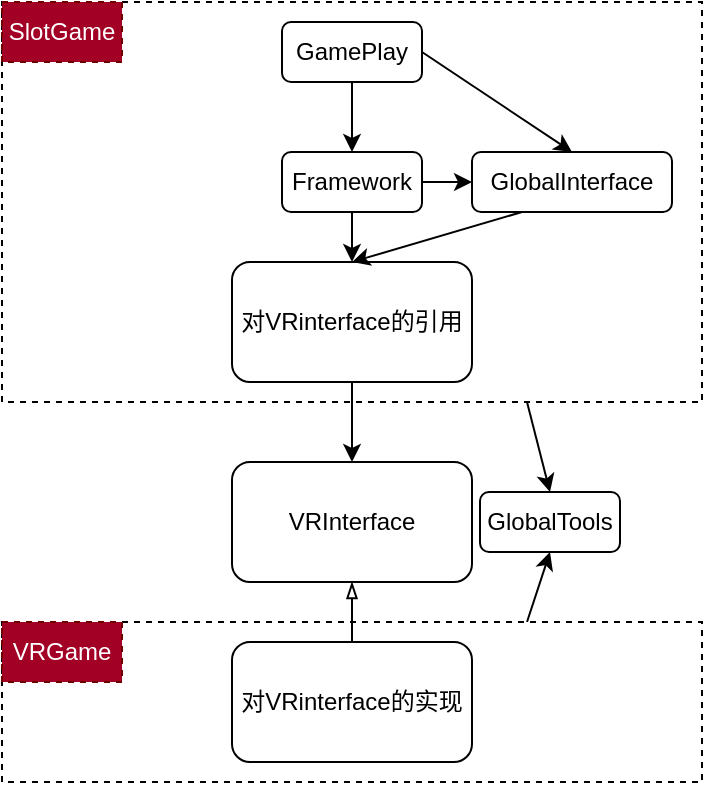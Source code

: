 <mxfile>
    <diagram id="6xhpMQy-JNvj-DAeZg2X" name="第 1 页">
        <mxGraphModel dx="1070" dy="1864" grid="1" gridSize="10" guides="1" tooltips="1" connect="1" arrows="1" fold="1" page="1" pageScale="1" pageWidth="827" pageHeight="1169" math="0" shadow="0">
            <root>
                <mxCell id="0"/>
                <mxCell id="1" parent="0"/>
                <mxCell id="2" value="VRInterface" style="rounded=1;whiteSpace=wrap;html=1;" vertex="1" parent="1">
                    <mxGeometry x="220" y="210" width="120" height="60" as="geometry"/>
                </mxCell>
                <mxCell id="40" style="edgeStyle=none;html=1;exitX=0.75;exitY=0;exitDx=0;exitDy=0;entryX=0.5;entryY=1;entryDx=0;entryDy=0;endArrow=classic;endFill=1;" edge="1" parent="1" source="3" target="22">
                    <mxGeometry relative="1" as="geometry"/>
                </mxCell>
                <mxCell id="3" value="" style="rounded=0;whiteSpace=wrap;html=1;dashed=1;" vertex="1" parent="1">
                    <mxGeometry x="105" y="290" width="350" height="80" as="geometry"/>
                </mxCell>
                <mxCell id="13" style="edgeStyle=none;html=1;exitX=0.5;exitY=1;exitDx=0;exitDy=0;entryX=0.5;entryY=1;entryDx=0;entryDy=0;" edge="1" parent="1" source="4" target="11">
                    <mxGeometry relative="1" as="geometry"/>
                </mxCell>
                <mxCell id="39" style="edgeStyle=none;html=1;exitX=0.75;exitY=1;exitDx=0;exitDy=0;entryX=0.5;entryY=0;entryDx=0;entryDy=0;endArrow=classic;endFill=1;" edge="1" parent="1" source="4" target="22">
                    <mxGeometry relative="1" as="geometry"/>
                </mxCell>
                <mxCell id="4" value="" style="rounded=0;whiteSpace=wrap;html=1;dashed=1;" vertex="1" parent="1">
                    <mxGeometry x="105" y="-20" width="350" height="200" as="geometry"/>
                </mxCell>
                <mxCell id="5" value="SlotGame" style="text;html=1;strokeColor=#6F0000;fillColor=#a20025;align=center;verticalAlign=middle;whiteSpace=wrap;rounded=0;dashed=1;fontColor=#ffffff;" vertex="1" parent="1">
                    <mxGeometry x="105" y="-20" width="60" height="30" as="geometry"/>
                </mxCell>
                <mxCell id="6" value="VRGame" style="text;html=1;strokeColor=#6F0000;fillColor=#a20025;align=center;verticalAlign=middle;whiteSpace=wrap;rounded=0;dashed=1;fontColor=#ffffff;" vertex="1" parent="1">
                    <mxGeometry x="105" y="290" width="60" height="30" as="geometry"/>
                </mxCell>
                <mxCell id="21" style="edgeStyle=none;html=1;exitX=0.5;exitY=0;exitDx=0;exitDy=0;entryX=0.5;entryY=1;entryDx=0;entryDy=0;endArrow=blockThin;endFill=0;" edge="1" parent="1" source="7" target="2">
                    <mxGeometry relative="1" as="geometry"/>
                </mxCell>
                <mxCell id="7" value="对VRinterface的实现" style="rounded=1;whiteSpace=wrap;html=1;" vertex="1" parent="1">
                    <mxGeometry x="220" y="300" width="120" height="60" as="geometry"/>
                </mxCell>
                <mxCell id="33" style="edgeStyle=none;html=1;exitX=1;exitY=0.5;exitDx=0;exitDy=0;entryX=0;entryY=0.5;entryDx=0;entryDy=0;endArrow=classic;endFill=1;" edge="1" parent="1" source="11" target="31">
                    <mxGeometry relative="1" as="geometry"/>
                </mxCell>
                <mxCell id="36" style="edgeStyle=none;html=1;exitX=0.5;exitY=1;exitDx=0;exitDy=0;entryX=0.5;entryY=0;entryDx=0;entryDy=0;endArrow=classic;endFill=1;" edge="1" parent="1" source="11" target="25">
                    <mxGeometry relative="1" as="geometry"/>
                </mxCell>
                <mxCell id="11" value="Framework" style="rounded=1;whiteSpace=wrap;html=1;" vertex="1" parent="1">
                    <mxGeometry x="245" y="55" width="70" height="30" as="geometry"/>
                </mxCell>
                <mxCell id="32" style="edgeStyle=none;html=1;exitX=0.5;exitY=1;exitDx=0;exitDy=0;entryX=0.5;entryY=0;entryDx=0;entryDy=0;endArrow=classic;endFill=1;" edge="1" parent="1" source="12" target="11">
                    <mxGeometry relative="1" as="geometry"/>
                </mxCell>
                <mxCell id="37" style="edgeStyle=none;html=1;exitX=1;exitY=0.5;exitDx=0;exitDy=0;entryX=0.5;entryY=0;entryDx=0;entryDy=0;endArrow=classic;endFill=1;" edge="1" parent="1" source="12" target="31">
                    <mxGeometry relative="1" as="geometry"/>
                </mxCell>
                <mxCell id="12" value="GamePlay" style="rounded=1;whiteSpace=wrap;html=1;" vertex="1" parent="1">
                    <mxGeometry x="245" y="-10" width="70" height="30" as="geometry"/>
                </mxCell>
                <mxCell id="22" value="GlobalTools" style="rounded=1;whiteSpace=wrap;html=1;" vertex="1" parent="1">
                    <mxGeometry x="344" y="225" width="70" height="30" as="geometry"/>
                </mxCell>
                <mxCell id="29" style="edgeStyle=none;html=1;exitX=0.5;exitY=1;exitDx=0;exitDy=0;entryX=0.5;entryY=0;entryDx=0;entryDy=0;endArrow=classic;endFill=1;" edge="1" parent="1" source="25" target="2">
                    <mxGeometry relative="1" as="geometry"/>
                </mxCell>
                <mxCell id="25" value="对VRinterface的引用" style="rounded=1;whiteSpace=wrap;html=1;" vertex="1" parent="1">
                    <mxGeometry x="220" y="110" width="120" height="60" as="geometry"/>
                </mxCell>
                <mxCell id="34" style="edgeStyle=none;html=1;exitX=0.25;exitY=1;exitDx=0;exitDy=0;entryX=0.5;entryY=0;entryDx=0;entryDy=0;endArrow=classic;endFill=1;" edge="1" parent="1" source="31" target="25">
                    <mxGeometry relative="1" as="geometry"/>
                </mxCell>
                <mxCell id="31" value="GlobalInterface" style="rounded=1;whiteSpace=wrap;html=1;" vertex="1" parent="1">
                    <mxGeometry x="340" y="55" width="100" height="30" as="geometry"/>
                </mxCell>
            </root>
        </mxGraphModel>
    </diagram>
</mxfile>